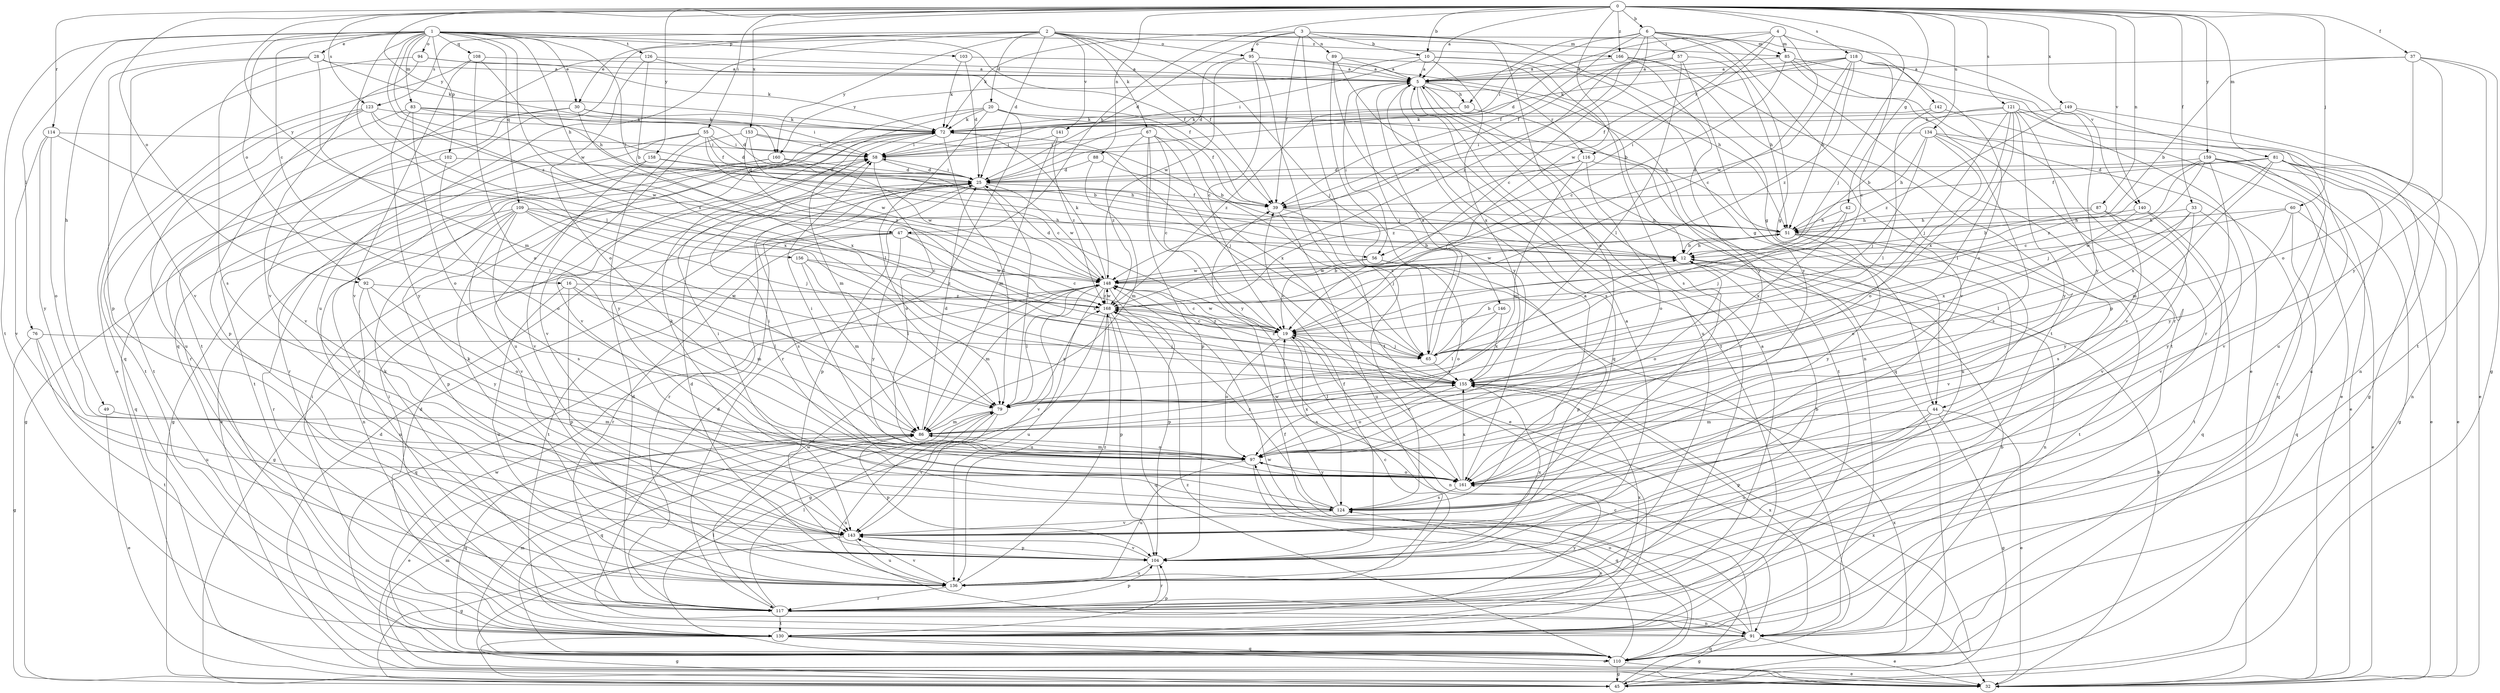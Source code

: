 strict digraph  {
0;
1;
2;
3;
4;
5;
6;
10;
12;
16;
19;
20;
25;
28;
30;
32;
33;
37;
39;
42;
44;
45;
47;
49;
50;
51;
55;
56;
57;
58;
60;
65;
67;
72;
76;
79;
81;
83;
85;
86;
87;
88;
89;
91;
92;
94;
95;
97;
102;
103;
104;
108;
109;
110;
114;
116;
117;
118;
121;
123;
124;
126;
130;
134;
136;
140;
141;
142;
143;
146;
148;
149;
153;
155;
156;
158;
159;
160;
161;
166;
168;
0 -> 5  [label=a];
0 -> 6  [label=b];
0 -> 10  [label=b];
0 -> 33  [label=f];
0 -> 37  [label=f];
0 -> 42  [label=g];
0 -> 47  [label=h];
0 -> 55  [label=i];
0 -> 60  [label=j];
0 -> 65  [label=j];
0 -> 81  [label=m];
0 -> 87  [label=n];
0 -> 88  [label=n];
0 -> 92  [label=o];
0 -> 114  [label=r];
0 -> 118  [label=s];
0 -> 121  [label=s];
0 -> 123  [label=s];
0 -> 134  [label=u];
0 -> 140  [label=v];
0 -> 146  [label=w];
0 -> 149  [label=x];
0 -> 153  [label=x];
0 -> 156  [label=y];
0 -> 158  [label=y];
0 -> 159  [label=y];
0 -> 160  [label=y];
0 -> 166  [label=z];
1 -> 16  [label=c];
1 -> 28  [label=e];
1 -> 30  [label=e];
1 -> 39  [label=f];
1 -> 47  [label=h];
1 -> 49  [label=h];
1 -> 56  [label=i];
1 -> 76  [label=l];
1 -> 79  [label=l];
1 -> 83  [label=m];
1 -> 92  [label=o];
1 -> 94  [label=o];
1 -> 102  [label=p];
1 -> 103  [label=p];
1 -> 108  [label=q];
1 -> 109  [label=q];
1 -> 126  [label=t];
1 -> 130  [label=t];
1 -> 148  [label=w];
1 -> 155  [label=x];
1 -> 166  [label=z];
1 -> 168  [label=z];
2 -> 20  [label=d];
2 -> 25  [label=d];
2 -> 30  [label=e];
2 -> 39  [label=f];
2 -> 65  [label=j];
2 -> 67  [label=k];
2 -> 85  [label=m];
2 -> 95  [label=o];
2 -> 110  [label=q];
2 -> 123  [label=s];
2 -> 136  [label=u];
2 -> 140  [label=v];
2 -> 141  [label=v];
2 -> 160  [label=y];
3 -> 10  [label=b];
3 -> 25  [label=d];
3 -> 39  [label=f];
3 -> 44  [label=g];
3 -> 72  [label=k];
3 -> 89  [label=n];
3 -> 95  [label=o];
3 -> 97  [label=o];
3 -> 124  [label=s];
4 -> 19  [label=c];
4 -> 25  [label=d];
4 -> 39  [label=f];
4 -> 56  [label=i];
4 -> 85  [label=m];
4 -> 116  [label=r];
4 -> 142  [label=v];
5 -> 50  [label=h];
5 -> 56  [label=i];
5 -> 65  [label=j];
5 -> 91  [label=n];
5 -> 110  [label=q];
5 -> 116  [label=r];
5 -> 117  [label=r];
5 -> 124  [label=s];
5 -> 136  [label=u];
6 -> 19  [label=c];
6 -> 39  [label=f];
6 -> 44  [label=g];
6 -> 50  [label=h];
6 -> 57  [label=i];
6 -> 58  [label=i];
6 -> 85  [label=m];
6 -> 117  [label=r];
6 -> 130  [label=t];
6 -> 168  [label=z];
10 -> 5  [label=a];
10 -> 44  [label=g];
10 -> 58  [label=i];
10 -> 124  [label=s];
10 -> 155  [label=x];
10 -> 160  [label=y];
12 -> 51  [label=h];
12 -> 91  [label=n];
12 -> 97  [label=o];
12 -> 148  [label=w];
16 -> 79  [label=l];
16 -> 86  [label=m];
16 -> 104  [label=p];
16 -> 136  [label=u];
16 -> 168  [label=z];
19 -> 65  [label=j];
19 -> 91  [label=n];
19 -> 97  [label=o];
19 -> 124  [label=s];
19 -> 148  [label=w];
19 -> 168  [label=z];
20 -> 39  [label=f];
20 -> 51  [label=h];
20 -> 72  [label=k];
20 -> 79  [label=l];
20 -> 117  [label=r];
20 -> 136  [label=u];
20 -> 143  [label=v];
25 -> 39  [label=f];
25 -> 58  [label=i];
25 -> 79  [label=l];
25 -> 104  [label=p];
25 -> 117  [label=r];
25 -> 124  [label=s];
25 -> 148  [label=w];
28 -> 5  [label=a];
28 -> 72  [label=k];
28 -> 86  [label=m];
28 -> 104  [label=p];
28 -> 124  [label=s];
28 -> 143  [label=v];
30 -> 58  [label=i];
30 -> 72  [label=k];
30 -> 117  [label=r];
30 -> 143  [label=v];
30 -> 155  [label=x];
32 -> 12  [label=b];
32 -> 25  [label=d];
32 -> 86  [label=m];
33 -> 51  [label=h];
33 -> 79  [label=l];
33 -> 143  [label=v];
33 -> 155  [label=x];
33 -> 161  [label=y];
37 -> 5  [label=a];
37 -> 12  [label=b];
37 -> 45  [label=g];
37 -> 97  [label=o];
37 -> 130  [label=t];
37 -> 161  [label=y];
39 -> 51  [label=h];
39 -> 65  [label=j];
39 -> 136  [label=u];
42 -> 51  [label=h];
42 -> 65  [label=j];
42 -> 155  [label=x];
44 -> 32  [label=e];
44 -> 45  [label=g];
44 -> 86  [label=m];
44 -> 104  [label=p];
44 -> 136  [label=u];
45 -> 19  [label=c];
45 -> 155  [label=x];
47 -> 12  [label=b];
47 -> 19  [label=c];
47 -> 45  [label=g];
47 -> 117  [label=r];
47 -> 130  [label=t];
47 -> 155  [label=x];
47 -> 161  [label=y];
49 -> 32  [label=e];
49 -> 86  [label=m];
50 -> 72  [label=k];
50 -> 130  [label=t];
50 -> 168  [label=z];
51 -> 12  [label=b];
51 -> 130  [label=t];
51 -> 143  [label=v];
51 -> 148  [label=w];
51 -> 161  [label=y];
55 -> 12  [label=b];
55 -> 25  [label=d];
55 -> 58  [label=i];
55 -> 117  [label=r];
55 -> 130  [label=t];
55 -> 148  [label=w];
55 -> 161  [label=y];
56 -> 19  [label=c];
56 -> 97  [label=o];
56 -> 104  [label=p];
56 -> 148  [label=w];
57 -> 5  [label=a];
57 -> 51  [label=h];
57 -> 79  [label=l];
57 -> 148  [label=w];
57 -> 161  [label=y];
58 -> 25  [label=d];
58 -> 97  [label=o];
60 -> 32  [label=e];
60 -> 51  [label=h];
60 -> 110  [label=q];
60 -> 148  [label=w];
60 -> 161  [label=y];
65 -> 5  [label=a];
65 -> 12  [label=b];
65 -> 155  [label=x];
65 -> 168  [label=z];
67 -> 19  [label=c];
67 -> 58  [label=i];
67 -> 65  [label=j];
67 -> 104  [label=p];
67 -> 155  [label=x];
67 -> 161  [label=y];
67 -> 168  [label=z];
72 -> 58  [label=i];
72 -> 65  [label=j];
72 -> 79  [label=l];
72 -> 86  [label=m];
72 -> 117  [label=r];
76 -> 45  [label=g];
76 -> 65  [label=j];
76 -> 130  [label=t];
76 -> 136  [label=u];
79 -> 86  [label=m];
79 -> 91  [label=n];
79 -> 110  [label=q];
79 -> 143  [label=v];
79 -> 168  [label=z];
81 -> 25  [label=d];
81 -> 32  [label=e];
81 -> 39  [label=f];
81 -> 86  [label=m];
81 -> 91  [label=n];
81 -> 136  [label=u];
81 -> 143  [label=v];
81 -> 155  [label=x];
83 -> 25  [label=d];
83 -> 39  [label=f];
83 -> 72  [label=k];
83 -> 97  [label=o];
83 -> 130  [label=t];
83 -> 161  [label=y];
85 -> 5  [label=a];
85 -> 19  [label=c];
85 -> 32  [label=e];
85 -> 117  [label=r];
85 -> 130  [label=t];
86 -> 25  [label=d];
86 -> 32  [label=e];
86 -> 97  [label=o];
86 -> 104  [label=p];
86 -> 110  [label=q];
86 -> 155  [label=x];
87 -> 12  [label=b];
87 -> 51  [label=h];
87 -> 124  [label=s];
87 -> 143  [label=v];
88 -> 25  [label=d];
88 -> 32  [label=e];
88 -> 86  [label=m];
89 -> 5  [label=a];
89 -> 51  [label=h];
89 -> 110  [label=q];
89 -> 130  [label=t];
89 -> 161  [label=y];
91 -> 12  [label=b];
91 -> 25  [label=d];
91 -> 32  [label=e];
91 -> 45  [label=g];
91 -> 58  [label=i];
91 -> 97  [label=o];
91 -> 110  [label=q];
91 -> 148  [label=w];
91 -> 155  [label=x];
92 -> 97  [label=o];
92 -> 136  [label=u];
92 -> 161  [label=y];
92 -> 168  [label=z];
94 -> 5  [label=a];
94 -> 32  [label=e];
94 -> 72  [label=k];
94 -> 143  [label=v];
95 -> 5  [label=a];
95 -> 12  [label=b];
95 -> 19  [label=c];
95 -> 25  [label=d];
95 -> 130  [label=t];
95 -> 148  [label=w];
97 -> 58  [label=i];
97 -> 86  [label=m];
97 -> 110  [label=q];
97 -> 136  [label=u];
97 -> 161  [label=y];
102 -> 25  [label=d];
102 -> 97  [label=o];
102 -> 110  [label=q];
103 -> 5  [label=a];
103 -> 25  [label=d];
103 -> 72  [label=k];
104 -> 5  [label=a];
104 -> 12  [label=b];
104 -> 39  [label=f];
104 -> 117  [label=r];
104 -> 136  [label=u];
104 -> 143  [label=v];
104 -> 155  [label=x];
108 -> 5  [label=a];
108 -> 51  [label=h];
108 -> 97  [label=o];
108 -> 110  [label=q];
108 -> 143  [label=v];
109 -> 19  [label=c];
109 -> 51  [label=h];
109 -> 65  [label=j];
109 -> 91  [label=n];
109 -> 104  [label=p];
109 -> 117  [label=r];
109 -> 124  [label=s];
109 -> 143  [label=v];
109 -> 155  [label=x];
110 -> 32  [label=e];
110 -> 39  [label=f];
110 -> 45  [label=g];
110 -> 79  [label=l];
110 -> 86  [label=m];
110 -> 148  [label=w];
110 -> 155  [label=x];
110 -> 168  [label=z];
114 -> 58  [label=i];
114 -> 79  [label=l];
114 -> 97  [label=o];
114 -> 143  [label=v];
114 -> 161  [label=y];
116 -> 25  [label=d];
116 -> 86  [label=m];
116 -> 97  [label=o];
116 -> 136  [label=u];
116 -> 168  [label=z];
117 -> 5  [label=a];
117 -> 25  [label=d];
117 -> 72  [label=k];
117 -> 79  [label=l];
117 -> 91  [label=n];
117 -> 104  [label=p];
117 -> 130  [label=t];
117 -> 148  [label=w];
117 -> 155  [label=x];
117 -> 161  [label=y];
118 -> 5  [label=a];
118 -> 19  [label=c];
118 -> 39  [label=f];
118 -> 51  [label=h];
118 -> 72  [label=k];
118 -> 97  [label=o];
118 -> 148  [label=w];
118 -> 161  [label=y];
118 -> 168  [label=z];
121 -> 12  [label=b];
121 -> 32  [label=e];
121 -> 45  [label=g];
121 -> 65  [label=j];
121 -> 72  [label=k];
121 -> 79  [label=l];
121 -> 143  [label=v];
121 -> 155  [label=x];
121 -> 161  [label=y];
123 -> 72  [label=k];
123 -> 104  [label=p];
123 -> 130  [label=t];
123 -> 136  [label=u];
123 -> 148  [label=w];
123 -> 155  [label=x];
124 -> 5  [label=a];
124 -> 58  [label=i];
124 -> 72  [label=k];
124 -> 143  [label=v];
124 -> 148  [label=w];
124 -> 168  [label=z];
126 -> 5  [label=a];
126 -> 12  [label=b];
126 -> 39  [label=f];
126 -> 97  [label=o];
126 -> 130  [label=t];
130 -> 25  [label=d];
130 -> 32  [label=e];
130 -> 45  [label=g];
130 -> 58  [label=i];
130 -> 104  [label=p];
130 -> 110  [label=q];
130 -> 124  [label=s];
134 -> 32  [label=e];
134 -> 51  [label=h];
134 -> 58  [label=i];
134 -> 65  [label=j];
134 -> 97  [label=o];
134 -> 110  [label=q];
134 -> 124  [label=s];
136 -> 19  [label=c];
136 -> 25  [label=d];
136 -> 72  [label=k];
136 -> 117  [label=r];
136 -> 143  [label=v];
136 -> 168  [label=z];
140 -> 51  [label=h];
140 -> 97  [label=o];
140 -> 110  [label=q];
140 -> 130  [label=t];
141 -> 58  [label=i];
141 -> 86  [label=m];
141 -> 168  [label=z];
142 -> 32  [label=e];
142 -> 72  [label=k];
142 -> 79  [label=l];
143 -> 45  [label=g];
143 -> 104  [label=p];
143 -> 136  [label=u];
146 -> 19  [label=c];
146 -> 79  [label=l];
146 -> 155  [label=x];
148 -> 12  [label=b];
148 -> 19  [label=c];
148 -> 25  [label=d];
148 -> 72  [label=k];
148 -> 79  [label=l];
148 -> 86  [label=m];
148 -> 104  [label=p];
148 -> 110  [label=q];
148 -> 136  [label=u];
148 -> 143  [label=v];
148 -> 168  [label=z];
149 -> 72  [label=k];
149 -> 91  [label=n];
149 -> 136  [label=u];
149 -> 168  [label=z];
153 -> 12  [label=b];
153 -> 19  [label=c];
153 -> 58  [label=i];
153 -> 143  [label=v];
153 -> 168  [label=z];
155 -> 79  [label=l];
155 -> 97  [label=o];
156 -> 79  [label=l];
156 -> 86  [label=m];
156 -> 148  [label=w];
156 -> 168  [label=z];
158 -> 25  [label=d];
158 -> 45  [label=g];
158 -> 51  [label=h];
158 -> 143  [label=v];
159 -> 19  [label=c];
159 -> 25  [label=d];
159 -> 32  [label=e];
159 -> 45  [label=g];
159 -> 65  [label=j];
159 -> 117  [label=r];
159 -> 161  [label=y];
159 -> 168  [label=z];
160 -> 25  [label=d];
160 -> 32  [label=e];
160 -> 45  [label=g];
160 -> 148  [label=w];
161 -> 19  [label=c];
161 -> 58  [label=i];
161 -> 97  [label=o];
161 -> 124  [label=s];
161 -> 155  [label=x];
166 -> 5  [label=a];
166 -> 104  [label=p];
166 -> 143  [label=v];
166 -> 161  [label=y];
168 -> 19  [label=c];
168 -> 45  [label=g];
168 -> 104  [label=p];
168 -> 110  [label=q];
168 -> 136  [label=u];
168 -> 148  [label=w];
}
